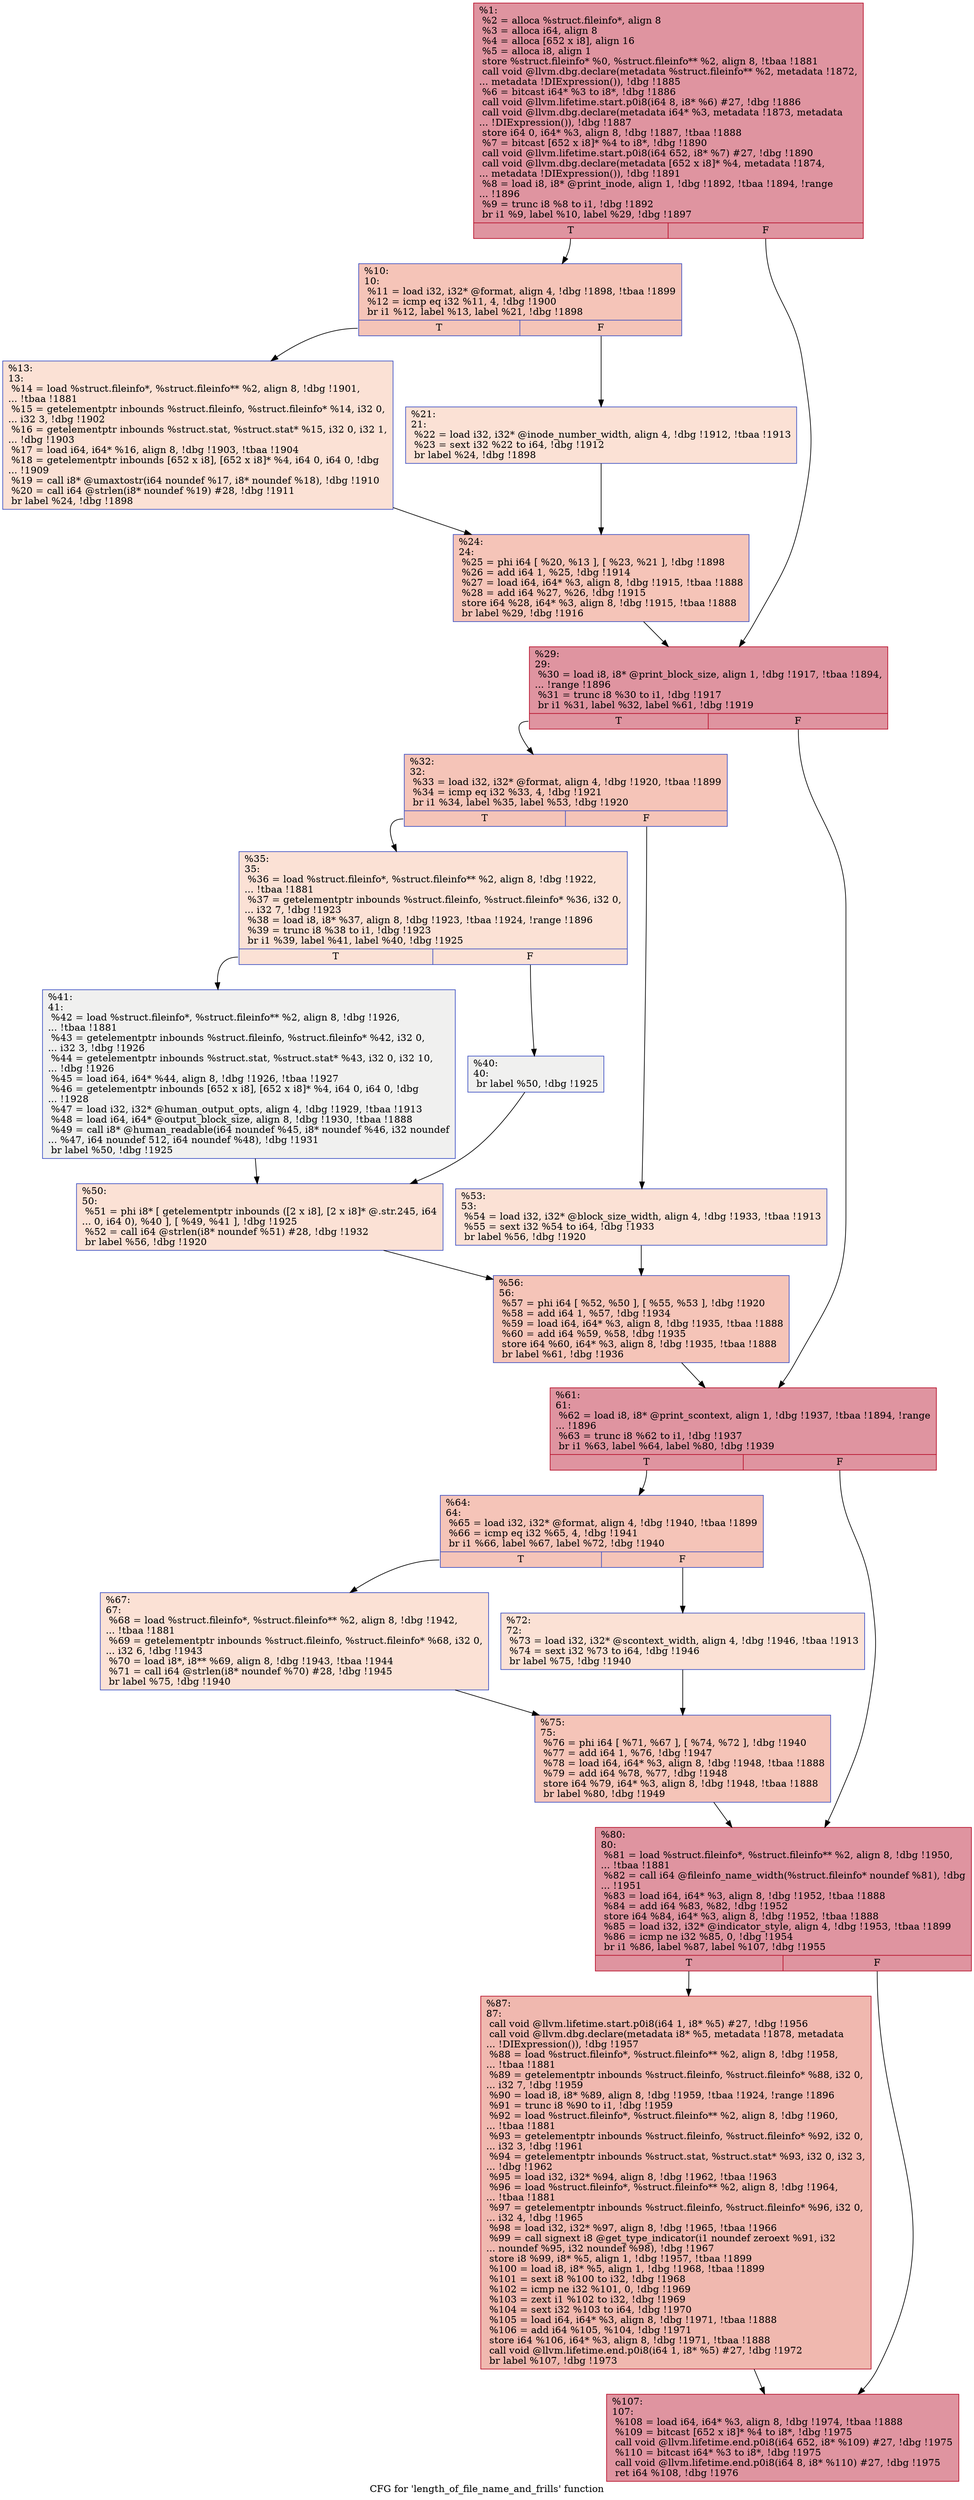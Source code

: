 digraph "CFG for 'length_of_file_name_and_frills' function" {
	label="CFG for 'length_of_file_name_and_frills' function";

	Node0x20b3680 [shape=record,color="#b70d28ff", style=filled, fillcolor="#b70d2870",label="{%1:\l  %2 = alloca %struct.fileinfo*, align 8\l  %3 = alloca i64, align 8\l  %4 = alloca [652 x i8], align 16\l  %5 = alloca i8, align 1\l  store %struct.fileinfo* %0, %struct.fileinfo** %2, align 8, !tbaa !1881\l  call void @llvm.dbg.declare(metadata %struct.fileinfo** %2, metadata !1872,\l... metadata !DIExpression()), !dbg !1885\l  %6 = bitcast i64* %3 to i8*, !dbg !1886\l  call void @llvm.lifetime.start.p0i8(i64 8, i8* %6) #27, !dbg !1886\l  call void @llvm.dbg.declare(metadata i64* %3, metadata !1873, metadata\l... !DIExpression()), !dbg !1887\l  store i64 0, i64* %3, align 8, !dbg !1887, !tbaa !1888\l  %7 = bitcast [652 x i8]* %4 to i8*, !dbg !1890\l  call void @llvm.lifetime.start.p0i8(i64 652, i8* %7) #27, !dbg !1890\l  call void @llvm.dbg.declare(metadata [652 x i8]* %4, metadata !1874,\l... metadata !DIExpression()), !dbg !1891\l  %8 = load i8, i8* @print_inode, align 1, !dbg !1892, !tbaa !1894, !range\l... !1896\l  %9 = trunc i8 %8 to i1, !dbg !1892\l  br i1 %9, label %10, label %29, !dbg !1897\l|{<s0>T|<s1>F}}"];
	Node0x20b3680:s0 -> Node0x20b3840;
	Node0x20b3680:s1 -> Node0x20b3980;
	Node0x20b3840 [shape=record,color="#3d50c3ff", style=filled, fillcolor="#e97a5f70",label="{%10:\l10:                                               \l  %11 = load i32, i32* @format, align 4, !dbg !1898, !tbaa !1899\l  %12 = icmp eq i32 %11, 4, !dbg !1900\l  br i1 %12, label %13, label %21, !dbg !1898\l|{<s0>T|<s1>F}}"];
	Node0x20b3840:s0 -> Node0x20b3890;
	Node0x20b3840:s1 -> Node0x20b38e0;
	Node0x20b3890 [shape=record,color="#3d50c3ff", style=filled, fillcolor="#f7bca170",label="{%13:\l13:                                               \l  %14 = load %struct.fileinfo*, %struct.fileinfo** %2, align 8, !dbg !1901,\l... !tbaa !1881\l  %15 = getelementptr inbounds %struct.fileinfo, %struct.fileinfo* %14, i32 0,\l... i32 3, !dbg !1902\l  %16 = getelementptr inbounds %struct.stat, %struct.stat* %15, i32 0, i32 1,\l... !dbg !1903\l  %17 = load i64, i64* %16, align 8, !dbg !1903, !tbaa !1904\l  %18 = getelementptr inbounds [652 x i8], [652 x i8]* %4, i64 0, i64 0, !dbg\l... !1909\l  %19 = call i8* @umaxtostr(i64 noundef %17, i8* noundef %18), !dbg !1910\l  %20 = call i64 @strlen(i8* noundef %19) #28, !dbg !1911\l  br label %24, !dbg !1898\l}"];
	Node0x20b3890 -> Node0x20b3930;
	Node0x20b38e0 [shape=record,color="#3d50c3ff", style=filled, fillcolor="#f7bca170",label="{%21:\l21:                                               \l  %22 = load i32, i32* @inode_number_width, align 4, !dbg !1912, !tbaa !1913\l  %23 = sext i32 %22 to i64, !dbg !1912\l  br label %24, !dbg !1898\l}"];
	Node0x20b38e0 -> Node0x20b3930;
	Node0x20b3930 [shape=record,color="#3d50c3ff", style=filled, fillcolor="#e97a5f70",label="{%24:\l24:                                               \l  %25 = phi i64 [ %20, %13 ], [ %23, %21 ], !dbg !1898\l  %26 = add i64 1, %25, !dbg !1914\l  %27 = load i64, i64* %3, align 8, !dbg !1915, !tbaa !1888\l  %28 = add i64 %27, %26, !dbg !1915\l  store i64 %28, i64* %3, align 8, !dbg !1915, !tbaa !1888\l  br label %29, !dbg !1916\l}"];
	Node0x20b3930 -> Node0x20b3980;
	Node0x20b3980 [shape=record,color="#b70d28ff", style=filled, fillcolor="#b70d2870",label="{%29:\l29:                                               \l  %30 = load i8, i8* @print_block_size, align 1, !dbg !1917, !tbaa !1894,\l... !range !1896\l  %31 = trunc i8 %30 to i1, !dbg !1917\l  br i1 %31, label %32, label %61, !dbg !1919\l|{<s0>T|<s1>F}}"];
	Node0x20b3980:s0 -> Node0x20b39d0;
	Node0x20b3980:s1 -> Node0x20b3c00;
	Node0x20b39d0 [shape=record,color="#3d50c3ff", style=filled, fillcolor="#e97a5f70",label="{%32:\l32:                                               \l  %33 = load i32, i32* @format, align 4, !dbg !1920, !tbaa !1899\l  %34 = icmp eq i32 %33, 4, !dbg !1921\l  br i1 %34, label %35, label %53, !dbg !1920\l|{<s0>T|<s1>F}}"];
	Node0x20b39d0:s0 -> Node0x20b3a20;
	Node0x20b39d0:s1 -> Node0x20b3b60;
	Node0x20b3a20 [shape=record,color="#3d50c3ff", style=filled, fillcolor="#f7bca170",label="{%35:\l35:                                               \l  %36 = load %struct.fileinfo*, %struct.fileinfo** %2, align 8, !dbg !1922,\l... !tbaa !1881\l  %37 = getelementptr inbounds %struct.fileinfo, %struct.fileinfo* %36, i32 0,\l... i32 7, !dbg !1923\l  %38 = load i8, i8* %37, align 8, !dbg !1923, !tbaa !1924, !range !1896\l  %39 = trunc i8 %38 to i1, !dbg !1923\l  br i1 %39, label %41, label %40, !dbg !1925\l|{<s0>T|<s1>F}}"];
	Node0x20b3a20:s0 -> Node0x20b3ac0;
	Node0x20b3a20:s1 -> Node0x20b3a70;
	Node0x20b3a70 [shape=record,color="#3d50c3ff", style=filled, fillcolor="#dedcdb70",label="{%40:\l40:                                               \l  br label %50, !dbg !1925\l}"];
	Node0x20b3a70 -> Node0x20b3b10;
	Node0x20b3ac0 [shape=record,color="#3d50c3ff", style=filled, fillcolor="#dedcdb70",label="{%41:\l41:                                               \l  %42 = load %struct.fileinfo*, %struct.fileinfo** %2, align 8, !dbg !1926,\l... !tbaa !1881\l  %43 = getelementptr inbounds %struct.fileinfo, %struct.fileinfo* %42, i32 0,\l... i32 3, !dbg !1926\l  %44 = getelementptr inbounds %struct.stat, %struct.stat* %43, i32 0, i32 10,\l... !dbg !1926\l  %45 = load i64, i64* %44, align 8, !dbg !1926, !tbaa !1927\l  %46 = getelementptr inbounds [652 x i8], [652 x i8]* %4, i64 0, i64 0, !dbg\l... !1928\l  %47 = load i32, i32* @human_output_opts, align 4, !dbg !1929, !tbaa !1913\l  %48 = load i64, i64* @output_block_size, align 8, !dbg !1930, !tbaa !1888\l  %49 = call i8* @human_readable(i64 noundef %45, i8* noundef %46, i32 noundef\l... %47, i64 noundef 512, i64 noundef %48), !dbg !1931\l  br label %50, !dbg !1925\l}"];
	Node0x20b3ac0 -> Node0x20b3b10;
	Node0x20b3b10 [shape=record,color="#3d50c3ff", style=filled, fillcolor="#f7bca170",label="{%50:\l50:                                               \l  %51 = phi i8* [ getelementptr inbounds ([2 x i8], [2 x i8]* @.str.245, i64\l... 0, i64 0), %40 ], [ %49, %41 ], !dbg !1925\l  %52 = call i64 @strlen(i8* noundef %51) #28, !dbg !1932\l  br label %56, !dbg !1920\l}"];
	Node0x20b3b10 -> Node0x20b3bb0;
	Node0x20b3b60 [shape=record,color="#3d50c3ff", style=filled, fillcolor="#f7bca170",label="{%53:\l53:                                               \l  %54 = load i32, i32* @block_size_width, align 4, !dbg !1933, !tbaa !1913\l  %55 = sext i32 %54 to i64, !dbg !1933\l  br label %56, !dbg !1920\l}"];
	Node0x20b3b60 -> Node0x20b3bb0;
	Node0x20b3bb0 [shape=record,color="#3d50c3ff", style=filled, fillcolor="#e97a5f70",label="{%56:\l56:                                               \l  %57 = phi i64 [ %52, %50 ], [ %55, %53 ], !dbg !1920\l  %58 = add i64 1, %57, !dbg !1934\l  %59 = load i64, i64* %3, align 8, !dbg !1935, !tbaa !1888\l  %60 = add i64 %59, %58, !dbg !1935\l  store i64 %60, i64* %3, align 8, !dbg !1935, !tbaa !1888\l  br label %61, !dbg !1936\l}"];
	Node0x20b3bb0 -> Node0x20b3c00;
	Node0x20b3c00 [shape=record,color="#b70d28ff", style=filled, fillcolor="#b70d2870",label="{%61:\l61:                                               \l  %62 = load i8, i8* @print_scontext, align 1, !dbg !1937, !tbaa !1894, !range\l... !1896\l  %63 = trunc i8 %62 to i1, !dbg !1937\l  br i1 %63, label %64, label %80, !dbg !1939\l|{<s0>T|<s1>F}}"];
	Node0x20b3c00:s0 -> Node0x20b3c50;
	Node0x20b3c00:s1 -> Node0x20b3d90;
	Node0x20b3c50 [shape=record,color="#3d50c3ff", style=filled, fillcolor="#e97a5f70",label="{%64:\l64:                                               \l  %65 = load i32, i32* @format, align 4, !dbg !1940, !tbaa !1899\l  %66 = icmp eq i32 %65, 4, !dbg !1941\l  br i1 %66, label %67, label %72, !dbg !1940\l|{<s0>T|<s1>F}}"];
	Node0x20b3c50:s0 -> Node0x20b3ca0;
	Node0x20b3c50:s1 -> Node0x20b3cf0;
	Node0x20b3ca0 [shape=record,color="#3d50c3ff", style=filled, fillcolor="#f7bca170",label="{%67:\l67:                                               \l  %68 = load %struct.fileinfo*, %struct.fileinfo** %2, align 8, !dbg !1942,\l... !tbaa !1881\l  %69 = getelementptr inbounds %struct.fileinfo, %struct.fileinfo* %68, i32 0,\l... i32 6, !dbg !1943\l  %70 = load i8*, i8** %69, align 8, !dbg !1943, !tbaa !1944\l  %71 = call i64 @strlen(i8* noundef %70) #28, !dbg !1945\l  br label %75, !dbg !1940\l}"];
	Node0x20b3ca0 -> Node0x20b3d40;
	Node0x20b3cf0 [shape=record,color="#3d50c3ff", style=filled, fillcolor="#f7bca170",label="{%72:\l72:                                               \l  %73 = load i32, i32* @scontext_width, align 4, !dbg !1946, !tbaa !1913\l  %74 = sext i32 %73 to i64, !dbg !1946\l  br label %75, !dbg !1940\l}"];
	Node0x20b3cf0 -> Node0x20b3d40;
	Node0x20b3d40 [shape=record,color="#3d50c3ff", style=filled, fillcolor="#e97a5f70",label="{%75:\l75:                                               \l  %76 = phi i64 [ %71, %67 ], [ %74, %72 ], !dbg !1940\l  %77 = add i64 1, %76, !dbg !1947\l  %78 = load i64, i64* %3, align 8, !dbg !1948, !tbaa !1888\l  %79 = add i64 %78, %77, !dbg !1948\l  store i64 %79, i64* %3, align 8, !dbg !1948, !tbaa !1888\l  br label %80, !dbg !1949\l}"];
	Node0x20b3d40 -> Node0x20b3d90;
	Node0x20b3d90 [shape=record,color="#b70d28ff", style=filled, fillcolor="#b70d2870",label="{%80:\l80:                                               \l  %81 = load %struct.fileinfo*, %struct.fileinfo** %2, align 8, !dbg !1950,\l... !tbaa !1881\l  %82 = call i64 @fileinfo_name_width(%struct.fileinfo* noundef %81), !dbg\l... !1951\l  %83 = load i64, i64* %3, align 8, !dbg !1952, !tbaa !1888\l  %84 = add i64 %83, %82, !dbg !1952\l  store i64 %84, i64* %3, align 8, !dbg !1952, !tbaa !1888\l  %85 = load i32, i32* @indicator_style, align 4, !dbg !1953, !tbaa !1899\l  %86 = icmp ne i32 %85, 0, !dbg !1954\l  br i1 %86, label %87, label %107, !dbg !1955\l|{<s0>T|<s1>F}}"];
	Node0x20b3d90:s0 -> Node0x20b3de0;
	Node0x20b3d90:s1 -> Node0x20b3e30;
	Node0x20b3de0 [shape=record,color="#b70d28ff", style=filled, fillcolor="#dc5d4a70",label="{%87:\l87:                                               \l  call void @llvm.lifetime.start.p0i8(i64 1, i8* %5) #27, !dbg !1956\l  call void @llvm.dbg.declare(metadata i8* %5, metadata !1878, metadata\l... !DIExpression()), !dbg !1957\l  %88 = load %struct.fileinfo*, %struct.fileinfo** %2, align 8, !dbg !1958,\l... !tbaa !1881\l  %89 = getelementptr inbounds %struct.fileinfo, %struct.fileinfo* %88, i32 0,\l... i32 7, !dbg !1959\l  %90 = load i8, i8* %89, align 8, !dbg !1959, !tbaa !1924, !range !1896\l  %91 = trunc i8 %90 to i1, !dbg !1959\l  %92 = load %struct.fileinfo*, %struct.fileinfo** %2, align 8, !dbg !1960,\l... !tbaa !1881\l  %93 = getelementptr inbounds %struct.fileinfo, %struct.fileinfo* %92, i32 0,\l... i32 3, !dbg !1961\l  %94 = getelementptr inbounds %struct.stat, %struct.stat* %93, i32 0, i32 3,\l... !dbg !1962\l  %95 = load i32, i32* %94, align 8, !dbg !1962, !tbaa !1963\l  %96 = load %struct.fileinfo*, %struct.fileinfo** %2, align 8, !dbg !1964,\l... !tbaa !1881\l  %97 = getelementptr inbounds %struct.fileinfo, %struct.fileinfo* %96, i32 0,\l... i32 4, !dbg !1965\l  %98 = load i32, i32* %97, align 8, !dbg !1965, !tbaa !1966\l  %99 = call signext i8 @get_type_indicator(i1 noundef zeroext %91, i32\l... noundef %95, i32 noundef %98), !dbg !1967\l  store i8 %99, i8* %5, align 1, !dbg !1957, !tbaa !1899\l  %100 = load i8, i8* %5, align 1, !dbg !1968, !tbaa !1899\l  %101 = sext i8 %100 to i32, !dbg !1968\l  %102 = icmp ne i32 %101, 0, !dbg !1969\l  %103 = zext i1 %102 to i32, !dbg !1969\l  %104 = sext i32 %103 to i64, !dbg !1970\l  %105 = load i64, i64* %3, align 8, !dbg !1971, !tbaa !1888\l  %106 = add i64 %105, %104, !dbg !1971\l  store i64 %106, i64* %3, align 8, !dbg !1971, !tbaa !1888\l  call void @llvm.lifetime.end.p0i8(i64 1, i8* %5) #27, !dbg !1972\l  br label %107, !dbg !1973\l}"];
	Node0x20b3de0 -> Node0x20b3e30;
	Node0x20b3e30 [shape=record,color="#b70d28ff", style=filled, fillcolor="#b70d2870",label="{%107:\l107:                                              \l  %108 = load i64, i64* %3, align 8, !dbg !1974, !tbaa !1888\l  %109 = bitcast [652 x i8]* %4 to i8*, !dbg !1975\l  call void @llvm.lifetime.end.p0i8(i64 652, i8* %109) #27, !dbg !1975\l  %110 = bitcast i64* %3 to i8*, !dbg !1975\l  call void @llvm.lifetime.end.p0i8(i64 8, i8* %110) #27, !dbg !1975\l  ret i64 %108, !dbg !1976\l}"];
}
